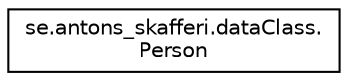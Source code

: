 digraph "Graphical Class Hierarchy"
{
 // LATEX_PDF_SIZE
  edge [fontname="Helvetica",fontsize="10",labelfontname="Helvetica",labelfontsize="10"];
  node [fontname="Helvetica",fontsize="10",shape=record];
  rankdir="LR";
  Node0 [label="se.antons_skafferi.dataClass.\lPerson",height=0.2,width=0.4,color="black", fillcolor="white", style="filled",URL="$classse_1_1antons__skafferi_1_1data_class_1_1_person.html",tooltip=" "];
}

